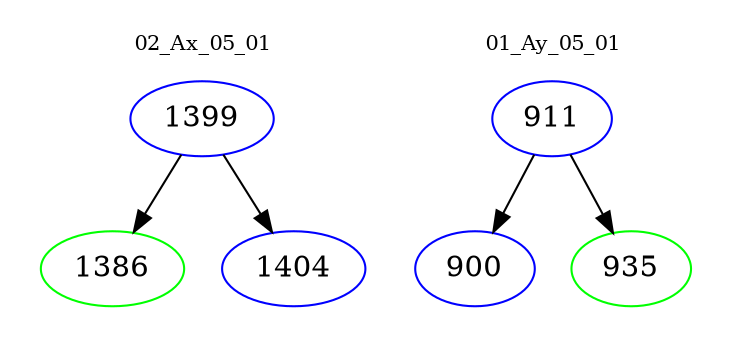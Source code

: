 digraph{
subgraph cluster_0 {
color = white
label = "02_Ax_05_01";
fontsize=10;
T0_1399 [label="1399", color="blue"]
T0_1399 -> T0_1386 [color="black"]
T0_1386 [label="1386", color="green"]
T0_1399 -> T0_1404 [color="black"]
T0_1404 [label="1404", color="blue"]
}
subgraph cluster_1 {
color = white
label = "01_Ay_05_01";
fontsize=10;
T1_911 [label="911", color="blue"]
T1_911 -> T1_900 [color="black"]
T1_900 [label="900", color="blue"]
T1_911 -> T1_935 [color="black"]
T1_935 [label="935", color="green"]
}
}
